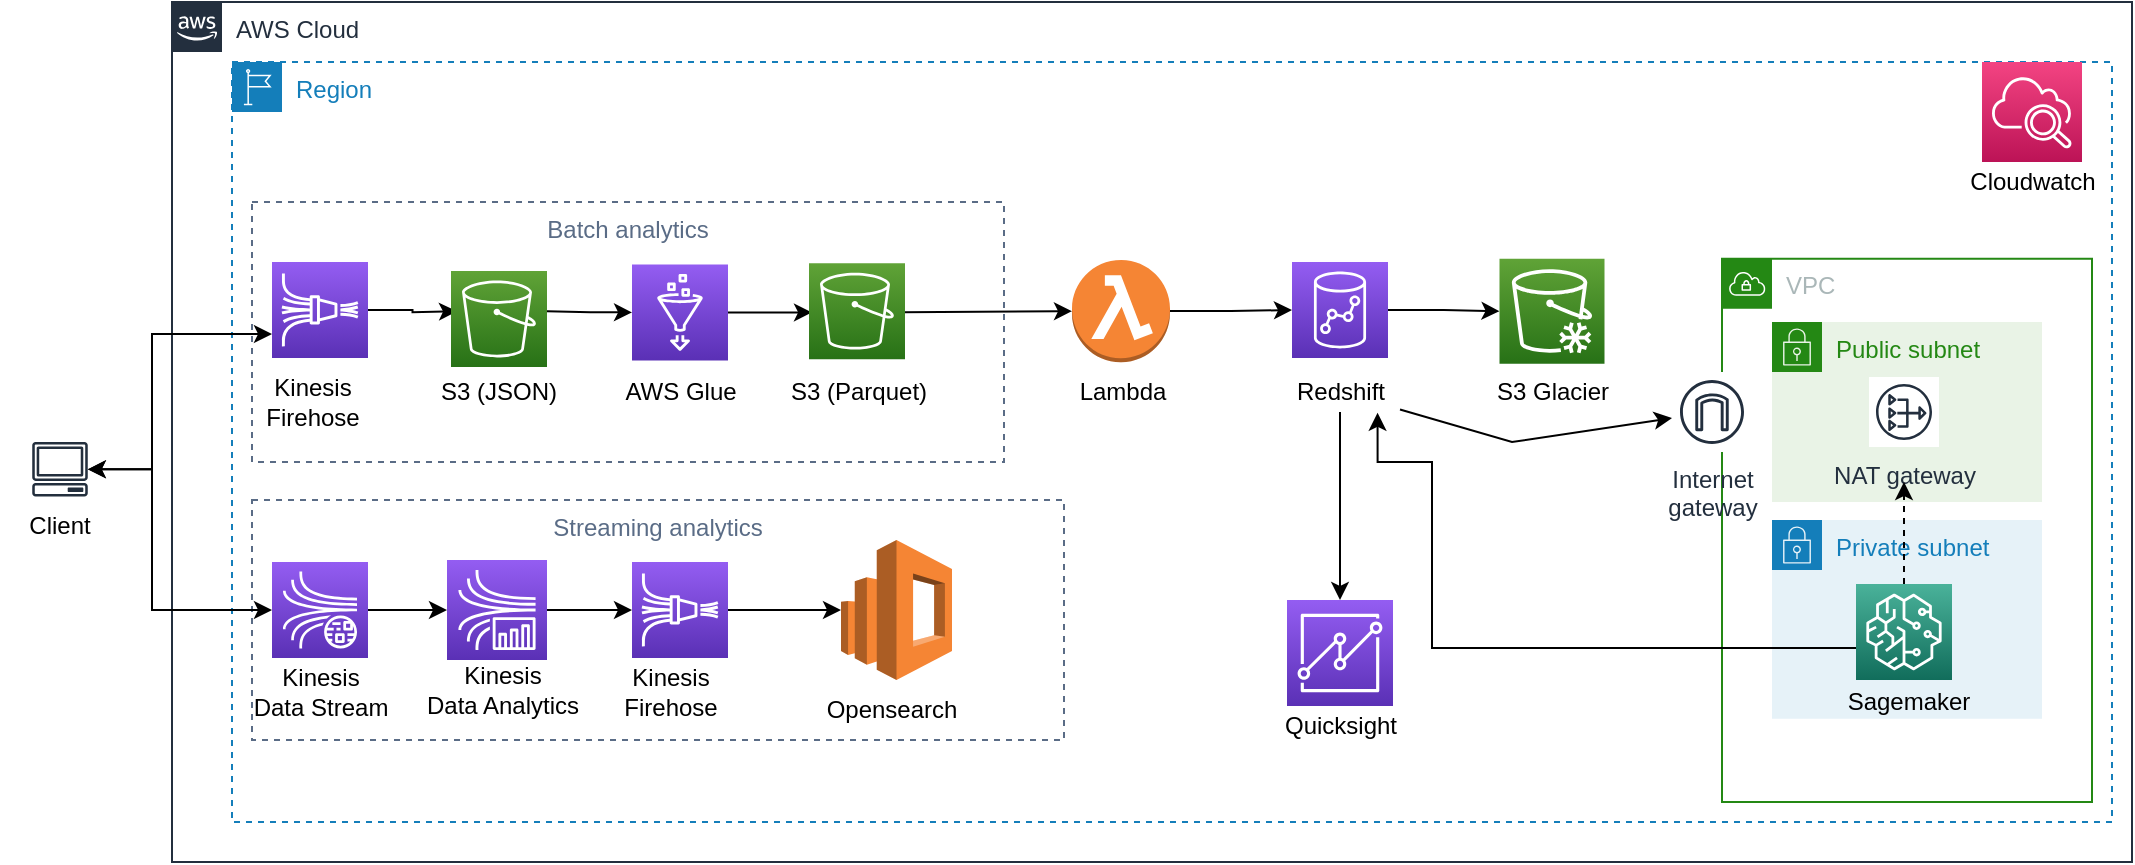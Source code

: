 <mxfile version="16.6.4" type="github">
  <diagram id="7Q6d0gSe2RfeiBhIu6H1" name="Page-1">
    <mxGraphModel dx="1888" dy="547" grid="1" gridSize="10" guides="1" tooltips="1" connect="1" arrows="1" fold="1" page="1" pageScale="1" pageWidth="850" pageHeight="1100" math="0" shadow="0">
      <root>
        <mxCell id="0" />
        <mxCell id="1" parent="0" />
        <mxCell id="qzB6tSZT5ePcG6Z2w_7R-3" value="AWS Cloud" style="points=[[0,0],[0.25,0],[0.5,0],[0.75,0],[1,0],[1,0.25],[1,0.5],[1,0.75],[1,1],[0.75,1],[0.5,1],[0.25,1],[0,1],[0,0.75],[0,0.5],[0,0.25]];outlineConnect=0;gradientColor=none;html=1;whiteSpace=wrap;fontSize=12;fontStyle=0;container=1;pointerEvents=0;collapsible=0;recursiveResize=0;shape=mxgraph.aws4.group;grIcon=mxgraph.aws4.group_aws_cloud_alt;strokeColor=#232F3E;fillColor=none;verticalAlign=top;align=left;spacingLeft=30;fontColor=#232F3E;dashed=0;" parent="1" vertex="1">
          <mxGeometry x="50" y="40" width="980" height="430" as="geometry" />
        </mxCell>
        <mxCell id="qzB6tSZT5ePcG6Z2w_7R-4" value="Region" style="points=[[0,0],[0.25,0],[0.5,0],[0.75,0],[1,0],[1,0.25],[1,0.5],[1,0.75],[1,1],[0.75,1],[0.5,1],[0.25,1],[0,1],[0,0.75],[0,0.5],[0,0.25]];outlineConnect=0;gradientColor=none;html=1;whiteSpace=wrap;fontSize=12;fontStyle=0;container=1;pointerEvents=0;collapsible=0;recursiveResize=0;shape=mxgraph.aws4.group;grIcon=mxgraph.aws4.group_region;strokeColor=#147EBA;fillColor=none;verticalAlign=top;align=left;spacingLeft=30;fontColor=#147EBA;dashed=1;" parent="1" vertex="1">
          <mxGeometry x="80" y="70" width="940" height="380" as="geometry" />
        </mxCell>
        <mxCell id="iw8xefliiGtKPW58excf-16" style="edgeStyle=orthogonalEdgeStyle;rounded=0;orthogonalLoop=1;jettySize=auto;html=1;exitX=1;exitY=0.5;exitDx=0;exitDy=0;exitPerimeter=0;" parent="qzB6tSZT5ePcG6Z2w_7R-4" source="iw8xefliiGtKPW58excf-3" edge="1">
          <mxGeometry relative="1" as="geometry">
            <mxPoint x="112.504" y="124.6" as="targetPoint" />
          </mxGeometry>
        </mxCell>
        <mxCell id="iw8xefliiGtKPW58excf-3" value="" style="sketch=0;points=[[0,0,0],[0.25,0,0],[0.5,0,0],[0.75,0,0],[1,0,0],[0,1,0],[0.25,1,0],[0.5,1,0],[0.75,1,0],[1,1,0],[0,0.25,0],[0,0.5,0],[0,0.75,0],[1,0.25,0],[1,0.5,0],[1,0.75,0]];outlineConnect=0;fontColor=#232F3E;gradientColor=#945DF2;gradientDirection=north;fillColor=#5A30B5;strokeColor=#ffffff;dashed=0;verticalLabelPosition=bottom;verticalAlign=top;align=center;html=1;fontSize=12;fontStyle=0;aspect=fixed;shape=mxgraph.aws4.resourceIcon;resIcon=mxgraph.aws4.kinesis_data_firehose;" parent="qzB6tSZT5ePcG6Z2w_7R-4" vertex="1">
          <mxGeometry x="20" y="100" width="48" height="48" as="geometry" />
        </mxCell>
        <mxCell id="iw8xefliiGtKPW58excf-17" value="" style="edgeStyle=orthogonalEdgeStyle;rounded=0;orthogonalLoop=1;jettySize=auto;html=1;" parent="qzB6tSZT5ePcG6Z2w_7R-4" target="iw8xefliiGtKPW58excf-5" edge="1">
          <mxGeometry relative="1" as="geometry">
            <mxPoint x="157.496" y="124.6" as="sourcePoint" />
          </mxGeometry>
        </mxCell>
        <mxCell id="iw8xefliiGtKPW58excf-18" style="edgeStyle=orthogonalEdgeStyle;rounded=0;orthogonalLoop=1;jettySize=auto;html=1;exitX=1;exitY=0.5;exitDx=0;exitDy=0;exitPerimeter=0;" parent="qzB6tSZT5ePcG6Z2w_7R-4" source="iw8xefliiGtKPW58excf-5" edge="1">
          <mxGeometry relative="1" as="geometry">
            <mxPoint x="290.004" y="125.2" as="targetPoint" />
          </mxGeometry>
        </mxCell>
        <mxCell id="iw8xefliiGtKPW58excf-5" value="" style="sketch=0;points=[[0,0,0],[0.25,0,0],[0.5,0,0],[0.75,0,0],[1,0,0],[0,1,0],[0.25,1,0],[0.5,1,0],[0.75,1,0],[1,1,0],[0,0.25,0],[0,0.5,0],[0,0.75,0],[1,0.25,0],[1,0.5,0],[1,0.75,0]];outlineConnect=0;fontColor=#232F3E;gradientColor=#945DF2;gradientDirection=north;fillColor=#5A30B5;strokeColor=#ffffff;dashed=0;verticalLabelPosition=bottom;verticalAlign=top;align=center;html=1;fontSize=12;fontStyle=0;aspect=fixed;shape=mxgraph.aws4.resourceIcon;resIcon=mxgraph.aws4.glue;" parent="qzB6tSZT5ePcG6Z2w_7R-4" vertex="1">
          <mxGeometry x="200" y="101.2" width="48" height="48" as="geometry" />
        </mxCell>
        <mxCell id="iw8xefliiGtKPW58excf-38" value="" style="edgeStyle=orthogonalEdgeStyle;rounded=0;orthogonalLoop=1;jettySize=auto;html=1;startArrow=none;startFill=0;endArrow=classic;endFill=1;" parent="qzB6tSZT5ePcG6Z2w_7R-4" source="iw8xefliiGtKPW58excf-13" target="iw8xefliiGtKPW58excf-14" edge="1">
          <mxGeometry relative="1" as="geometry" />
        </mxCell>
        <mxCell id="iw8xefliiGtKPW58excf-13" value="" style="sketch=0;points=[[0,0,0],[0.25,0,0],[0.5,0,0],[0.75,0,0],[1,0,0],[0,1,0],[0.25,1,0],[0.5,1,0],[0.75,1,0],[1,1,0],[0,0.25,0],[0,0.5,0],[0,0.75,0],[1,0.25,0],[1,0.5,0],[1,0.75,0]];outlineConnect=0;fontColor=#232F3E;gradientColor=#945DF2;gradientDirection=north;fillColor=#5A30B5;strokeColor=#ffffff;dashed=0;verticalLabelPosition=bottom;verticalAlign=top;align=center;html=1;fontSize=12;fontStyle=0;aspect=fixed;shape=mxgraph.aws4.resourceIcon;resIcon=mxgraph.aws4.kinesis_data_streams;" parent="qzB6tSZT5ePcG6Z2w_7R-4" vertex="1">
          <mxGeometry x="20" y="250" width="48" height="48" as="geometry" />
        </mxCell>
        <mxCell id="iw8xefliiGtKPW58excf-39" value="" style="edgeStyle=orthogonalEdgeStyle;rounded=0;orthogonalLoop=1;jettySize=auto;html=1;startArrow=none;startFill=0;" parent="qzB6tSZT5ePcG6Z2w_7R-4" source="iw8xefliiGtKPW58excf-14" target="iw8xefliiGtKPW58excf-15" edge="1">
          <mxGeometry relative="1" as="geometry" />
        </mxCell>
        <mxCell id="iw8xefliiGtKPW58excf-14" value="" style="sketch=0;points=[[0,0,0],[0.25,0,0],[0.5,0,0],[0.75,0,0],[1,0,0],[0,1,0],[0.25,1,0],[0.5,1,0],[0.75,1,0],[1,1,0],[0,0.25,0],[0,0.5,0],[0,0.75,0],[1,0.25,0],[1,0.5,0],[1,0.75,0]];outlineConnect=0;fontColor=#232F3E;gradientColor=#945DF2;gradientDirection=north;fillColor=#5A30B5;strokeColor=#ffffff;dashed=0;verticalLabelPosition=bottom;verticalAlign=top;align=center;html=1;fontSize=12;fontStyle=0;aspect=fixed;shape=mxgraph.aws4.resourceIcon;resIcon=mxgraph.aws4.kinesis_data_analytics;" parent="qzB6tSZT5ePcG6Z2w_7R-4" vertex="1">
          <mxGeometry x="107.5" y="249" width="50" height="50" as="geometry" />
        </mxCell>
        <mxCell id="KunmOENqvzwIEbT-jIGr-3" style="edgeStyle=orthogonalEdgeStyle;rounded=0;orthogonalLoop=1;jettySize=auto;html=1;" parent="qzB6tSZT5ePcG6Z2w_7R-4" source="iw8xefliiGtKPW58excf-15" target="KunmOENqvzwIEbT-jIGr-2" edge="1">
          <mxGeometry relative="1" as="geometry" />
        </mxCell>
        <mxCell id="iw8xefliiGtKPW58excf-15" value="" style="sketch=0;points=[[0,0,0],[0.25,0,0],[0.5,0,0],[0.75,0,0],[1,0,0],[0,1,0],[0.25,1,0],[0.5,1,0],[0.75,1,0],[1,1,0],[0,0.25,0],[0,0.5,0],[0,0.75,0],[1,0.25,0],[1,0.5,0],[1,0.75,0]];outlineConnect=0;fontColor=#232F3E;gradientColor=#945DF2;gradientDirection=north;fillColor=#5A30B5;strokeColor=#ffffff;dashed=0;verticalLabelPosition=bottom;verticalAlign=top;align=center;html=1;fontSize=12;fontStyle=0;aspect=fixed;shape=mxgraph.aws4.resourceIcon;resIcon=mxgraph.aws4.kinesis_data_firehose;" parent="qzB6tSZT5ePcG6Z2w_7R-4" vertex="1">
          <mxGeometry x="200" y="250" width="48" height="48" as="geometry" />
        </mxCell>
        <mxCell id="iw8xefliiGtKPW58excf-45" value="Kinesis&lt;br&gt;Firehose" style="text;html=1;resizable=0;autosize=1;align=center;verticalAlign=middle;points=[];fillColor=none;strokeColor=none;rounded=0;" parent="qzB6tSZT5ePcG6Z2w_7R-4" vertex="1">
          <mxGeometry x="10" y="155" width="60" height="30" as="geometry" />
        </mxCell>
        <mxCell id="iw8xefliiGtKPW58excf-46" value="S3 (JSON)" style="text;html=1;resizable=0;autosize=1;align=center;verticalAlign=middle;points=[];fillColor=none;strokeColor=none;rounded=0;" parent="qzB6tSZT5ePcG6Z2w_7R-4" vertex="1">
          <mxGeometry x="97.5" y="155" width="70" height="20" as="geometry" />
        </mxCell>
        <mxCell id="iw8xefliiGtKPW58excf-50" value="S3 (Parquet)" style="text;html=1;resizable=0;autosize=1;align=center;verticalAlign=middle;points=[];fillColor=none;strokeColor=none;rounded=0;" parent="qzB6tSZT5ePcG6Z2w_7R-4" vertex="1">
          <mxGeometry x="272.5" y="155" width="80" height="20" as="geometry" />
        </mxCell>
        <mxCell id="iw8xefliiGtKPW58excf-51" value="AWS Glue" style="text;html=1;resizable=0;autosize=1;align=center;verticalAlign=middle;points=[];fillColor=none;strokeColor=none;rounded=0;" parent="qzB6tSZT5ePcG6Z2w_7R-4" vertex="1">
          <mxGeometry x="189" y="155" width="70" height="20" as="geometry" />
        </mxCell>
        <mxCell id="iw8xefliiGtKPW58excf-53" value="Kinesis&lt;br&gt;Data Stream" style="text;html=1;resizable=0;autosize=1;align=center;verticalAlign=middle;points=[];fillColor=none;strokeColor=none;rounded=0;" parent="qzB6tSZT5ePcG6Z2w_7R-4" vertex="1">
          <mxGeometry x="4" y="300" width="80" height="30" as="geometry" />
        </mxCell>
        <mxCell id="iw8xefliiGtKPW58excf-54" value="Kinesis&lt;br&gt;Firehose" style="text;html=1;resizable=0;autosize=1;align=center;verticalAlign=middle;points=[];fillColor=none;strokeColor=none;rounded=0;" parent="qzB6tSZT5ePcG6Z2w_7R-4" vertex="1">
          <mxGeometry x="189" y="300" width="60" height="30" as="geometry" />
        </mxCell>
        <mxCell id="iw8xefliiGtKPW58excf-55" value="Kinesis&lt;br&gt;Data Analytics" style="text;html=1;resizable=0;autosize=1;align=center;verticalAlign=middle;points=[];fillColor=none;strokeColor=none;rounded=0;" parent="qzB6tSZT5ePcG6Z2w_7R-4" vertex="1">
          <mxGeometry x="90" y="299" width="90" height="30" as="geometry" />
        </mxCell>
        <mxCell id="KunmOENqvzwIEbT-jIGr-2" value="" style="outlineConnect=0;dashed=0;verticalLabelPosition=bottom;verticalAlign=top;align=center;html=1;shape=mxgraph.aws3.elasticsearch_service;fillColor=#F58534;gradientColor=none;aspect=fixed;" parent="qzB6tSZT5ePcG6Z2w_7R-4" vertex="1">
          <mxGeometry x="304.5" y="239" width="55.5" height="70" as="geometry" />
        </mxCell>
        <mxCell id="KunmOENqvzwIEbT-jIGr-4" value="Opensearch" style="text;html=1;strokeColor=none;fillColor=none;align=center;verticalAlign=middle;whiteSpace=wrap;rounded=0;" parent="qzB6tSZT5ePcG6Z2w_7R-4" vertex="1">
          <mxGeometry x="300" y="309" width="60" height="30" as="geometry" />
        </mxCell>
        <mxCell id="KunmOENqvzwIEbT-jIGr-10" style="edgeStyle=orthogonalEdgeStyle;rounded=0;orthogonalLoop=1;jettySize=auto;html=1;entryX=0;entryY=0.5;entryDx=0;entryDy=0;entryPerimeter=0;" parent="qzB6tSZT5ePcG6Z2w_7R-4" source="KunmOENqvzwIEbT-jIGr-6" target="KunmOENqvzwIEbT-jIGr-9" edge="1">
          <mxGeometry relative="1" as="geometry" />
        </mxCell>
        <mxCell id="KunmOENqvzwIEbT-jIGr-6" value="" style="outlineConnect=0;dashed=0;verticalLabelPosition=bottom;verticalAlign=top;align=center;html=1;shape=mxgraph.aws3.lambda_function;fillColor=#F58534;gradientColor=none;aspect=fixed;" parent="qzB6tSZT5ePcG6Z2w_7R-4" vertex="1">
          <mxGeometry x="420" y="99.03" width="49" height="51.13" as="geometry" />
        </mxCell>
        <mxCell id="KunmOENqvzwIEbT-jIGr-7" value="" style="endArrow=classic;html=1;rounded=0;entryX=0;entryY=0.5;entryDx=0;entryDy=0;entryPerimeter=0;" parent="qzB6tSZT5ePcG6Z2w_7R-4" target="KunmOENqvzwIEbT-jIGr-6" edge="1">
          <mxGeometry width="50" height="50" relative="1" as="geometry">
            <mxPoint x="334.996" y="125.073" as="sourcePoint" />
            <mxPoint x="450" y="230" as="targetPoint" />
          </mxGeometry>
        </mxCell>
        <mxCell id="KunmOENqvzwIEbT-jIGr-8" value="Lambda" style="text;html=1;resizable=0;autosize=1;align=center;verticalAlign=middle;points=[];fillColor=none;strokeColor=none;rounded=0;" parent="qzB6tSZT5ePcG6Z2w_7R-4" vertex="1">
          <mxGeometry x="414.5" y="155" width="60" height="20" as="geometry" />
        </mxCell>
        <mxCell id="KunmOENqvzwIEbT-jIGr-16" style="edgeStyle=orthogonalEdgeStyle;rounded=0;orthogonalLoop=1;jettySize=auto;html=1;entryX=0;entryY=0.5;entryDx=0;entryDy=0;entryPerimeter=0;" parent="qzB6tSZT5ePcG6Z2w_7R-4" source="KunmOENqvzwIEbT-jIGr-9" target="KunmOENqvzwIEbT-jIGr-12" edge="1">
          <mxGeometry relative="1" as="geometry" />
        </mxCell>
        <mxCell id="KunmOENqvzwIEbT-jIGr-9" value="" style="sketch=0;points=[[0,0,0],[0.25,0,0],[0.5,0,0],[0.75,0,0],[1,0,0],[0,1,0],[0.25,1,0],[0.5,1,0],[0.75,1,0],[1,1,0],[0,0.25,0],[0,0.5,0],[0,0.75,0],[1,0.25,0],[1,0.5,0],[1,0.75,0]];outlineConnect=0;fontColor=#232F3E;gradientColor=#945DF2;gradientDirection=north;fillColor=#5A30B5;strokeColor=#ffffff;dashed=0;verticalLabelPosition=bottom;verticalAlign=top;align=center;html=1;fontSize=12;fontStyle=0;aspect=fixed;shape=mxgraph.aws4.resourceIcon;resIcon=mxgraph.aws4.redshift;" parent="qzB6tSZT5ePcG6Z2w_7R-4" vertex="1">
          <mxGeometry x="530" y="100" width="48" height="48" as="geometry" />
        </mxCell>
        <mxCell id="KunmOENqvzwIEbT-jIGr-18" style="edgeStyle=orthogonalEdgeStyle;rounded=0;orthogonalLoop=1;jettySize=auto;html=1;entryX=0.5;entryY=0;entryDx=0;entryDy=0;entryPerimeter=0;" parent="qzB6tSZT5ePcG6Z2w_7R-4" source="KunmOENqvzwIEbT-jIGr-11" target="KunmOENqvzwIEbT-jIGr-17" edge="1">
          <mxGeometry relative="1" as="geometry" />
        </mxCell>
        <mxCell id="KunmOENqvzwIEbT-jIGr-11" value="Redshift" style="text;html=1;resizable=0;autosize=1;align=center;verticalAlign=middle;points=[];fillColor=none;strokeColor=none;rounded=0;" parent="qzB6tSZT5ePcG6Z2w_7R-4" vertex="1">
          <mxGeometry x="524" y="155" width="60" height="20" as="geometry" />
        </mxCell>
        <mxCell id="KunmOENqvzwIEbT-jIGr-12" value="" style="sketch=0;points=[[0,0,0],[0.25,0,0],[0.5,0,0],[0.75,0,0],[1,0,0],[0,1,0],[0.25,1,0],[0.5,1,0],[0.75,1,0],[1,1,0],[0,0.25,0],[0,0.5,0],[0,0.75,0],[1,0.25,0],[1,0.5,0],[1,0.75,0]];outlineConnect=0;fontColor=#232F3E;gradientColor=#60A337;gradientDirection=north;fillColor=#277116;strokeColor=#ffffff;dashed=0;verticalLabelPosition=bottom;verticalAlign=top;align=center;html=1;fontSize=12;fontStyle=0;aspect=fixed;shape=mxgraph.aws4.resourceIcon;resIcon=mxgraph.aws4.glacier;" parent="qzB6tSZT5ePcG6Z2w_7R-4" vertex="1">
          <mxGeometry x="633.75" y="98.35" width="52.5" height="52.5" as="geometry" />
        </mxCell>
        <mxCell id="KunmOENqvzwIEbT-jIGr-13" value="S3 Glacier" style="text;html=1;resizable=0;autosize=1;align=center;verticalAlign=middle;points=[];fillColor=none;strokeColor=none;rounded=0;" parent="qzB6tSZT5ePcG6Z2w_7R-4" vertex="1">
          <mxGeometry x="625" y="155" width="70" height="20" as="geometry" />
        </mxCell>
        <mxCell id="KunmOENqvzwIEbT-jIGr-14" value="" style="sketch=0;points=[[0,0,0],[0.25,0,0],[0.5,0,0],[0.75,0,0],[1,0,0],[0,1,0],[0.25,1,0],[0.5,1,0],[0.75,1,0],[1,1,0],[0,0.25,0],[0,0.5,0],[0,0.75,0],[1,0.25,0],[1,0.5,0],[1,0.75,0]];outlineConnect=0;fontColor=#232F3E;gradientColor=#60A337;gradientDirection=north;fillColor=#277116;strokeColor=#ffffff;dashed=0;verticalLabelPosition=bottom;verticalAlign=top;align=center;html=1;fontSize=12;fontStyle=0;aspect=fixed;shape=mxgraph.aws4.resourceIcon;resIcon=mxgraph.aws4.s3;" parent="qzB6tSZT5ePcG6Z2w_7R-4" vertex="1">
          <mxGeometry x="288.5" y="100.6" width="48" height="48" as="geometry" />
        </mxCell>
        <mxCell id="KunmOENqvzwIEbT-jIGr-15" value="" style="sketch=0;points=[[0,0,0],[0.25,0,0],[0.5,0,0],[0.75,0,0],[1,0,0],[0,1,0],[0.25,1,0],[0.5,1,0],[0.75,1,0],[1,1,0],[0,0.25,0],[0,0.5,0],[0,0.75,0],[1,0.25,0],[1,0.5,0],[1,0.75,0]];outlineConnect=0;fontColor=#232F3E;gradientColor=#60A337;gradientDirection=north;fillColor=#277116;strokeColor=#ffffff;dashed=0;verticalLabelPosition=bottom;verticalAlign=top;align=center;html=1;fontSize=12;fontStyle=0;aspect=fixed;shape=mxgraph.aws4.resourceIcon;resIcon=mxgraph.aws4.s3;" parent="qzB6tSZT5ePcG6Z2w_7R-4" vertex="1">
          <mxGeometry x="109.5" y="104.5" width="48" height="48" as="geometry" />
        </mxCell>
        <mxCell id="KunmOENqvzwIEbT-jIGr-17" value="" style="sketch=0;points=[[0,0,0],[0.25,0,0],[0.5,0,0],[0.75,0,0],[1,0,0],[0,1,0],[0.25,1,0],[0.5,1,0],[0.75,1,0],[1,1,0],[0,0.25,0],[0,0.5,0],[0,0.75,0],[1,0.25,0],[1,0.5,0],[1,0.75,0]];outlineConnect=0;fontColor=#232F3E;gradientColor=#945DF2;gradientDirection=north;fillColor=#5A30B5;strokeColor=#ffffff;dashed=0;verticalLabelPosition=bottom;verticalAlign=top;align=center;html=1;fontSize=12;fontStyle=0;aspect=fixed;shape=mxgraph.aws4.resourceIcon;resIcon=mxgraph.aws4.quicksight;" parent="qzB6tSZT5ePcG6Z2w_7R-4" vertex="1">
          <mxGeometry x="527.5" y="269" width="53" height="53" as="geometry" />
        </mxCell>
        <mxCell id="KunmOENqvzwIEbT-jIGr-19" value="Quicksight" style="text;html=1;resizable=0;autosize=1;align=center;verticalAlign=middle;points=[];fillColor=none;strokeColor=none;rounded=0;" parent="qzB6tSZT5ePcG6Z2w_7R-4" vertex="1">
          <mxGeometry x="519" y="322" width="70" height="20" as="geometry" />
        </mxCell>
        <mxCell id="KunmOENqvzwIEbT-jIGr-20" value="" style="sketch=0;points=[[0,0,0],[0.25,0,0],[0.5,0,0],[0.75,0,0],[1,0,0],[0,1,0],[0.25,1,0],[0.5,1,0],[0.75,1,0],[1,1,0],[0,0.25,0],[0,0.5,0],[0,0.75,0],[1,0.25,0],[1,0.5,0],[1,0.75,0]];points=[[0,0,0],[0.25,0,0],[0.5,0,0],[0.75,0,0],[1,0,0],[0,1,0],[0.25,1,0],[0.5,1,0],[0.75,1,0],[1,1,0],[0,0.25,0],[0,0.5,0],[0,0.75,0],[1,0.25,0],[1,0.5,0],[1,0.75,0]];outlineConnect=0;fontColor=#232F3E;gradientColor=#F34482;gradientDirection=north;fillColor=#BC1356;strokeColor=#ffffff;dashed=0;verticalLabelPosition=bottom;verticalAlign=top;align=center;html=1;fontSize=12;fontStyle=0;aspect=fixed;shape=mxgraph.aws4.resourceIcon;resIcon=mxgraph.aws4.cloudwatch_2;" parent="qzB6tSZT5ePcG6Z2w_7R-4" vertex="1">
          <mxGeometry x="875" width="50" height="50" as="geometry" />
        </mxCell>
        <mxCell id="KunmOENqvzwIEbT-jIGr-21" value="Cloudwatch" style="text;html=1;resizable=0;autosize=1;align=center;verticalAlign=middle;points=[];fillColor=none;strokeColor=none;rounded=0;" parent="qzB6tSZT5ePcG6Z2w_7R-4" vertex="1">
          <mxGeometry x="860" y="50" width="80" height="20" as="geometry" />
        </mxCell>
        <mxCell id="KunmOENqvzwIEbT-jIGr-23" value="VPC" style="points=[[0,0],[0.25,0],[0.5,0],[0.75,0],[1,0],[1,0.25],[1,0.5],[1,0.75],[1,1],[0.75,1],[0.5,1],[0.25,1],[0,1],[0,0.75],[0,0.5],[0,0.25]];outlineConnect=0;gradientColor=none;html=1;whiteSpace=wrap;fontSize=12;fontStyle=0;container=1;pointerEvents=0;collapsible=0;recursiveResize=0;shape=mxgraph.aws4.group;grIcon=mxgraph.aws4.group_vpc;strokeColor=#248814;fillColor=none;verticalAlign=top;align=left;spacingLeft=30;fontColor=#AAB7B8;dashed=0;" parent="qzB6tSZT5ePcG6Z2w_7R-4" vertex="1">
          <mxGeometry x="745" y="98.35" width="185" height="271.65" as="geometry" />
        </mxCell>
        <mxCell id="KunmOENqvzwIEbT-jIGr-24" value="Private subnet" style="points=[[0,0],[0.25,0],[0.5,0],[0.75,0],[1,0],[1,0.25],[1,0.5],[1,0.75],[1,1],[0.75,1],[0.5,1],[0.25,1],[0,1],[0,0.75],[0,0.5],[0,0.25]];outlineConnect=0;gradientColor=none;html=1;whiteSpace=wrap;fontSize=12;fontStyle=0;container=1;pointerEvents=0;collapsible=0;recursiveResize=0;shape=mxgraph.aws4.group;grIcon=mxgraph.aws4.group_security_group;grStroke=0;strokeColor=#147EBA;fillColor=#E6F2F8;verticalAlign=top;align=left;spacingLeft=30;fontColor=#147EBA;dashed=0;" parent="KunmOENqvzwIEbT-jIGr-23" vertex="1">
          <mxGeometry x="25" y="130.65" width="135" height="99.35" as="geometry" />
        </mxCell>
        <mxCell id="iw8xefliiGtKPW58excf-9" value="" style="sketch=0;points=[[0,0,0],[0.25,0,0],[0.5,0,0],[0.75,0,0],[1,0,0],[0,1,0],[0.25,1,0],[0.5,1,0],[0.75,1,0],[1,1,0],[0,0.25,0],[0,0.5,0],[0,0.75,0],[1,0.25,0],[1,0.5,0],[1,0.75,0]];outlineConnect=0;fontColor=#232F3E;gradientColor=#4AB29A;gradientDirection=north;fillColor=#116D5B;strokeColor=#ffffff;dashed=0;verticalLabelPosition=bottom;verticalAlign=top;align=center;html=1;fontSize=12;fontStyle=0;aspect=fixed;shape=mxgraph.aws4.resourceIcon;resIcon=mxgraph.aws4.sagemaker;" parent="KunmOENqvzwIEbT-jIGr-24" vertex="1">
          <mxGeometry x="42" y="32" width="48" height="48" as="geometry" />
        </mxCell>
        <mxCell id="KunmOENqvzwIEbT-jIGr-26" value="Public subnet" style="points=[[0,0],[0.25,0],[0.5,0],[0.75,0],[1,0],[1,0.25],[1,0.5],[1,0.75],[1,1],[0.75,1],[0.5,1],[0.25,1],[0,1],[0,0.75],[0,0.5],[0,0.25]];outlineConnect=0;gradientColor=none;html=1;whiteSpace=wrap;fontSize=12;fontStyle=0;container=1;pointerEvents=0;collapsible=0;recursiveResize=0;shape=mxgraph.aws4.group;grIcon=mxgraph.aws4.group_security_group;grStroke=0;strokeColor=#248814;fillColor=#E9F3E6;verticalAlign=top;align=left;spacingLeft=30;fontColor=#248814;dashed=0;" parent="KunmOENqvzwIEbT-jIGr-23" vertex="1">
          <mxGeometry x="25" y="31.65" width="135" height="90" as="geometry" />
        </mxCell>
        <mxCell id="KunmOENqvzwIEbT-jIGr-27" value="NAT gateway" style="sketch=0;outlineConnect=0;fontColor=#232F3E;gradientColor=none;strokeColor=#232F3E;fillColor=#ffffff;dashed=0;verticalLabelPosition=bottom;verticalAlign=top;align=center;html=1;fontSize=12;fontStyle=0;aspect=fixed;shape=mxgraph.aws4.resourceIcon;resIcon=mxgraph.aws4.nat_gateway;" parent="KunmOENqvzwIEbT-jIGr-26" vertex="1">
          <mxGeometry x="48.5" y="27.5" width="35" height="35" as="geometry" />
        </mxCell>
        <mxCell id="KunmOENqvzwIEbT-jIGr-28" value="" style="endArrow=classic;html=1;rounded=0;exitX=0.5;exitY=0;exitDx=0;exitDy=0;exitPerimeter=0;dashed=1;" parent="KunmOENqvzwIEbT-jIGr-23" source="iw8xefliiGtKPW58excf-9" edge="1">
          <mxGeometry width="50" height="50" relative="1" as="geometry">
            <mxPoint x="-345" y="121.65" as="sourcePoint" />
            <mxPoint x="91" y="111.65" as="targetPoint" />
          </mxGeometry>
        </mxCell>
        <mxCell id="KunmOENqvzwIEbT-jIGr-30" value="Internet&#xa;gateway" style="sketch=0;outlineConnect=0;fontColor=#232F3E;gradientColor=none;strokeColor=#232F3E;fillColor=#ffffff;dashed=0;verticalLabelPosition=bottom;verticalAlign=top;align=center;html=1;fontSize=12;fontStyle=0;aspect=fixed;shape=mxgraph.aws4.resourceIcon;resIcon=mxgraph.aws4.internet_gateway;" parent="KunmOENqvzwIEbT-jIGr-23" vertex="1">
          <mxGeometry x="-25" y="56.65" width="40" height="40" as="geometry" />
        </mxCell>
        <mxCell id="KunmOENqvzwIEbT-jIGr-39" value="Sagemaker" style="text;html=1;resizable=0;autosize=1;align=center;verticalAlign=middle;points=[];fillColor=none;strokeColor=none;rounded=0;" parent="KunmOENqvzwIEbT-jIGr-23" vertex="1">
          <mxGeometry x="52.5" y="211.65" width="80" height="20" as="geometry" />
        </mxCell>
        <mxCell id="KunmOENqvzwIEbT-jIGr-32" style="edgeStyle=orthogonalEdgeStyle;rounded=0;orthogonalLoop=1;jettySize=auto;html=1;entryX=0.813;entryY=1.02;entryDx=0;entryDy=0;entryPerimeter=0;" parent="qzB6tSZT5ePcG6Z2w_7R-4" source="iw8xefliiGtKPW58excf-9" target="KunmOENqvzwIEbT-jIGr-11" edge="1">
          <mxGeometry relative="1" as="geometry">
            <mxPoint x="718" y="293" as="targetPoint" />
            <Array as="points">
              <mxPoint x="600" y="293" />
              <mxPoint x="600" y="200" />
              <mxPoint x="573" y="200" />
            </Array>
          </mxGeometry>
        </mxCell>
        <mxCell id="KunmOENqvzwIEbT-jIGr-35" value="" style="endArrow=classic;html=1;rounded=0;" parent="qzB6tSZT5ePcG6Z2w_7R-4" source="KunmOENqvzwIEbT-jIGr-11" target="KunmOENqvzwIEbT-jIGr-30" edge="1">
          <mxGeometry width="50" height="50" relative="1" as="geometry">
            <mxPoint x="400" y="220" as="sourcePoint" />
            <mxPoint x="450" y="170" as="targetPoint" />
            <Array as="points">
              <mxPoint x="640" y="190" />
            </Array>
          </mxGeometry>
        </mxCell>
        <mxCell id="KunmOENqvzwIEbT-jIGr-46" value="Streaming analytics" style="fillColor=none;strokeColor=#5A6C86;dashed=1;verticalAlign=top;fontStyle=0;fontColor=#5A6C86;glass=0;" parent="qzB6tSZT5ePcG6Z2w_7R-4" vertex="1">
          <mxGeometry x="10" y="219" width="406" height="120" as="geometry" />
        </mxCell>
        <mxCell id="KunmOENqvzwIEbT-jIGr-47" value="Batch analytics" style="fillColor=none;strokeColor=#5A6C86;dashed=1;verticalAlign=top;fontStyle=0;fontColor=#5A6C86;glass=0;" parent="qzB6tSZT5ePcG6Z2w_7R-4" vertex="1">
          <mxGeometry x="10" y="70" width="376" height="130" as="geometry" />
        </mxCell>
        <mxCell id="iw8xefliiGtKPW58excf-36" style="edgeStyle=orthogonalEdgeStyle;rounded=0;orthogonalLoop=1;jettySize=auto;html=1;entryX=0;entryY=0.75;entryDx=0;entryDy=0;entryPerimeter=0;startArrow=classic;startFill=1;" parent="1" source="iw8xefliiGtKPW58excf-2" target="iw8xefliiGtKPW58excf-3" edge="1">
          <mxGeometry relative="1" as="geometry">
            <Array as="points">
              <mxPoint x="40" y="274" />
              <mxPoint x="40" y="206" />
            </Array>
          </mxGeometry>
        </mxCell>
        <mxCell id="iw8xefliiGtKPW58excf-37" style="edgeStyle=orthogonalEdgeStyle;rounded=0;orthogonalLoop=1;jettySize=auto;html=1;entryX=0;entryY=0.5;entryDx=0;entryDy=0;entryPerimeter=0;startArrow=classic;startFill=1;" parent="1" source="iw8xefliiGtKPW58excf-2" target="iw8xefliiGtKPW58excf-13" edge="1">
          <mxGeometry relative="1" as="geometry">
            <Array as="points">
              <mxPoint x="40" y="274" />
              <mxPoint x="40" y="344" />
            </Array>
          </mxGeometry>
        </mxCell>
        <mxCell id="iw8xefliiGtKPW58excf-2" value="" style="sketch=0;outlineConnect=0;fontColor=#232F3E;gradientColor=none;fillColor=#232F3D;strokeColor=none;dashed=0;verticalLabelPosition=bottom;verticalAlign=top;align=center;html=1;fontSize=12;fontStyle=0;aspect=fixed;pointerEvents=1;shape=mxgraph.aws4.client;" parent="1" vertex="1">
          <mxGeometry x="-20" y="260" width="28" height="27.28" as="geometry" />
        </mxCell>
        <mxCell id="P9IQx9GFydnA1ngjw9ve-1" value="Client" style="text;html=1;strokeColor=none;fillColor=none;align=center;verticalAlign=middle;whiteSpace=wrap;rounded=0;" vertex="1" parent="1">
          <mxGeometry x="-36" y="287.28" width="60" height="30" as="geometry" />
        </mxCell>
      </root>
    </mxGraphModel>
  </diagram>
</mxfile>
